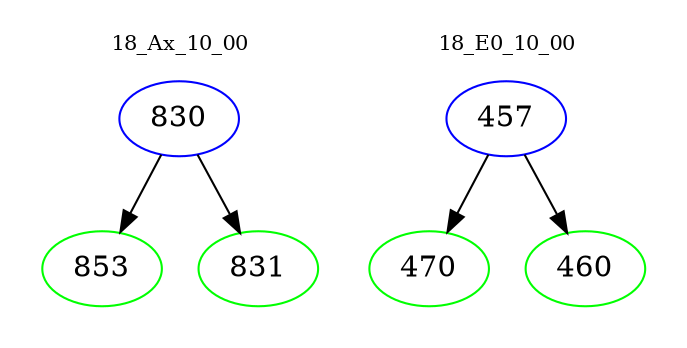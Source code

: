 digraph{
subgraph cluster_0 {
color = white
label = "18_Ax_10_00";
fontsize=10;
T0_830 [label="830", color="blue"]
T0_830 -> T0_853 [color="black"]
T0_853 [label="853", color="green"]
T0_830 -> T0_831 [color="black"]
T0_831 [label="831", color="green"]
}
subgraph cluster_1 {
color = white
label = "18_E0_10_00";
fontsize=10;
T1_457 [label="457", color="blue"]
T1_457 -> T1_470 [color="black"]
T1_470 [label="470", color="green"]
T1_457 -> T1_460 [color="black"]
T1_460 [label="460", color="green"]
}
}
